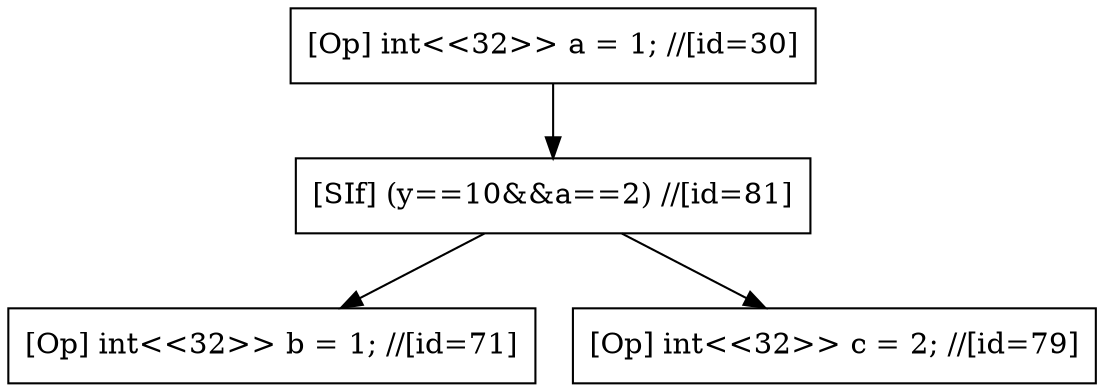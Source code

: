 digraph G {
  "[Op] int<<32>> a = 1; //[id=30]" [shape=box, ];
  "[Op] int<<32>> b = 1; //[id=71]" [shape=box, ];
  "[Op] int<<32>> c = 2; //[id=79]" [shape=box, ];
  "[SIf] (y==10&&a==2) //[id=81]" [shape=box, ];
  
  
  "[Op] int<<32>> a = 1; //[id=30]" -> "[SIf] (y==10&&a==2) //[id=81]";
  "[SIf] (y==10&&a==2) //[id=81]" -> "[Op] int<<32>> b = 1; //[id=71]";
  "[SIf] (y==10&&a==2) //[id=81]" -> "[Op] int<<32>> c = 2; //[id=79]";
  
  }